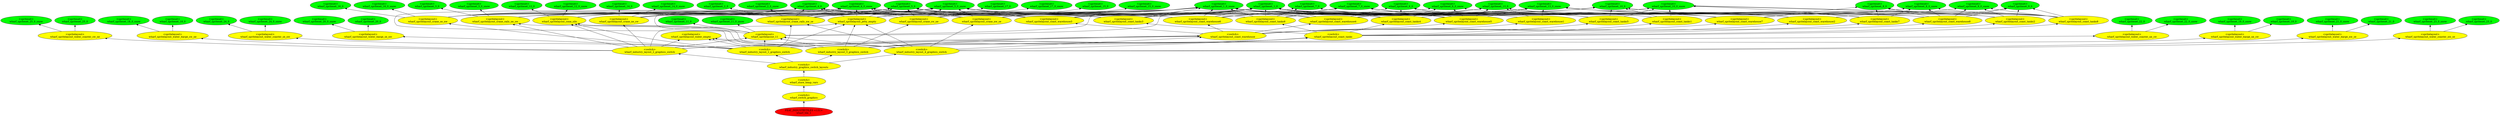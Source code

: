 digraph {
rankdir="BT"
wharf_spriteset_1_0 [fillcolor=green style="filled" label="<spriteset>\nwharf_spriteset_1_0"]
wharf_spriteset_1_0_snow [fillcolor=green style="filled" label="<spriteset>\nwharf_spriteset_1_0_snow"]
wharf_spriteset_2_0 [fillcolor=green style="filled" label="<spriteset>\nwharf_spriteset_2_0"]
wharf_spriteset_2_0_snow [fillcolor=green style="filled" label="<spriteset>\nwharf_spriteset_2_0_snow"]
wharf_spriteset_3_0 [fillcolor=green style="filled" label="<spriteset>\nwharf_spriteset_3_0"]
wharf_spriteset_3_0_snow [fillcolor=green style="filled" label="<spriteset>\nwharf_spriteset_3_0_snow"]
wharf_spriteset_4_0 [fillcolor=green style="filled" label="<spriteset>\nwharf_spriteset_4_0"]
wharf_spriteset_4_0_snow [fillcolor=green style="filled" label="<spriteset>\nwharf_spriteset_4_0_snow"]
wharf_spriteset_5_0 [fillcolor=green style="filled" label="<spriteset>\nwharf_spriteset_5_0"]
wharf_spriteset_5_0_snow [fillcolor=green style="filled" label="<spriteset>\nwharf_spriteset_5_0_snow"]
wharf_spriteset_6_0 [fillcolor=green style="filled" label="<spriteset>\nwharf_spriteset_6_0"]
wharf_spriteset_6_0_snow [fillcolor=green style="filled" label="<spriteset>\nwharf_spriteset_6_0_snow"]
wharf_spriteset_7_0 [fillcolor=green style="filled" label="<spriteset>\nwharf_spriteset_7_0"]
wharf_spriteset_7_0_snow [fillcolor=green style="filled" label="<spriteset>\nwharf_spriteset_7_0_snow"]
wharf_spriteset_8_0 [fillcolor=green style="filled" label="<spriteset>\nwharf_spriteset_8_0"]
wharf_spriteset_8_0_snow [fillcolor=green style="filled" label="<spriteset>\nwharf_spriteset_8_0_snow"]
wharf_spriteset_9_0 [fillcolor=green style="filled" label="<spriteset>\nwharf_spriteset_9_0"]
wharf_spriteset_9_0_snow [fillcolor=green style="filled" label="<spriteset>\nwharf_spriteset_9_0_snow"]
wharf_spriteset_10_0 [fillcolor=green style="filled" label="<spriteset>\nwharf_spriteset_10_0"]
wharf_spriteset_10_0_snow [fillcolor=green style="filled" label="<spriteset>\nwharf_spriteset_10_0_snow"]
wharf_spriteset_11_0 [fillcolor=green style="filled" label="<spriteset>\nwharf_spriteset_11_0"]
wharf_spriteset_11_0_snow [fillcolor=green style="filled" label="<spriteset>\nwharf_spriteset_11_0_snow"]
wharf_spriteset_12_0 [fillcolor=green style="filled" label="<spriteset>\nwharf_spriteset_12_0"]
wharf_spriteset_12_0_snow [fillcolor=green style="filled" label="<spriteset>\nwharf_spriteset_12_0_snow"]
wharf_spriteset_13_0 [fillcolor=green style="filled" label="<spriteset>\nwharf_spriteset_13_0"]
wharf_spriteset_13_0_snow [fillcolor=green style="filled" label="<spriteset>\nwharf_spriteset_13_0_snow"]
wharf_spriteset_14_0 [fillcolor=green style="filled" label="<spriteset>\nwharf_spriteset_14_0"]
wharf_spriteset_14_0_snow [fillcolor=green style="filled" label="<spriteset>\nwharf_spriteset_14_0_snow"]
wharf_spriteset_15_0 [fillcolor=green style="filled" label="<spriteset>\nwharf_spriteset_15_0"]
wharf_spriteset_15_0_snow [fillcolor=green style="filled" label="<spriteset>\nwharf_spriteset_15_0_snow"]
wharf_spriteset_16_0 [fillcolor=green style="filled" label="<spriteset>\nwharf_spriteset_16_0"]
wharf_spriteset_16_0_snow [fillcolor=green style="filled" label="<spriteset>\nwharf_spriteset_16_0_snow"]
wharf_spriteset_17_0 [fillcolor=green style="filled" label="<spriteset>\nwharf_spriteset_17_0"]
wharf_spriteset_17_0_snow [fillcolor=green style="filled" label="<spriteset>\nwharf_spriteset_17_0_snow"]
wharf_spriteset_18_0 [fillcolor=green style="filled" label="<spriteset>\nwharf_spriteset_18_0"]
wharf_spriteset_18_0_snow [fillcolor=green style="filled" label="<spriteset>\nwharf_spriteset_18_0_snow"]
wharf_spriteset_19_0 [fillcolor=green style="filled" label="<spriteset>\nwharf_spriteset_19_0"]
wharf_spriteset_19_0_snow [fillcolor=green style="filled" label="<spriteset>\nwharf_spriteset_19_0_snow"]
wharf_spriteset_20_0 [fillcolor=green style="filled" label="<spriteset>\nwharf_spriteset_20_0"]
wharf_spriteset_20_0_snow [fillcolor=green style="filled" label="<spriteset>\nwharf_spriteset_20_0_snow"]
wharf_spriteset_21_0 [fillcolor=green style="filled" label="<spriteset>\nwharf_spriteset_21_0"]
wharf_spriteset_21_0_snow [fillcolor=green style="filled" label="<spriteset>\nwharf_spriteset_21_0_snow"]
wharf_spriteset_22_0 [fillcolor=green style="filled" label="<spriteset>\nwharf_spriteset_22_0"]
wharf_spriteset_22_0_snow [fillcolor=green style="filled" label="<spriteset>\nwharf_spriteset_22_0_snow"]
wharf_spriteset_23_0 [fillcolor=green style="filled" label="<spriteset>\nwharf_spriteset_23_0"]
wharf_spriteset_23_0_snow [fillcolor=green style="filled" label="<spriteset>\nwharf_spriteset_23_0_snow"]
wharf_spriteset_24_0 [fillcolor=green style="filled" label="<spriteset>\nwharf_spriteset_24_0"]
wharf_spriteset_24_0_snow [fillcolor=green style="filled" label="<spriteset>\nwharf_spriteset_24_0_snow"]
wharf_spriteset_25_0 [fillcolor=green style="filled" label="<spriteset>\nwharf_spriteset_25_0"]
wharf_spriteset_25_0_snow [fillcolor=green style="filled" label="<spriteset>\nwharf_spriteset_25_0_snow"]
wharf_spritelayout_crane_rails_nw_se [fillcolor=yellow style="filled" label="<spritelayout>\nwharf_spritelayout_crane_rails_nw_se"]
wharf_spritelayout_crane_rails_ne_sw [fillcolor=yellow style="filled" label="<spritelayout>\nwharf_spritelayout_crane_rails_ne_sw"]
wharf_spritelayout_11 [fillcolor=yellow style="filled" label="<spritelayout>\nwharf_spritelayout_11"]
wharf_spritelayout_water_barge_sw_ne [fillcolor=yellow style="filled" label="<spritelayout>\nwharf_spritelayout_water_barge_sw_ne"]
wharf_spritelayout_water_barge_ne_sw [fillcolor=yellow style="filled" label="<spritelayout>\nwharf_spritelayout_water_barge_ne_sw"]
wharf_spritelayout_water_barge_se_nw [fillcolor=yellow style="filled" label="<spritelayout>\nwharf_spritelayout_water_barge_se_nw"]
wharf_spritelayout_water_barge_nw_se [fillcolor=yellow style="filled" label="<spritelayout>\nwharf_spritelayout_water_barge_nw_se"]
wharf_spritelayout_water_empty [fillcolor=yellow style="filled" label="<spritelayout>\nwharf_spritelayout_water_empty"]
wharf_spritelayout_water_coaster_ne_sw [fillcolor=yellow style="filled" label="<spritelayout>\nwharf_spritelayout_water_coaster_ne_sw"]
wharf_spritelayout_water_coaster_nw_se [fillcolor=yellow style="filled" label="<spritelayout>\nwharf_spritelayout_water_coaster_nw_se"]
wharf_spritelayout_water_coaster_se_nw [fillcolor=yellow style="filled" label="<spritelayout>\nwharf_spritelayout_water_coaster_se_nw"]
wharf_spritelayout_water_coaster_sw_ne [fillcolor=yellow style="filled" label="<spritelayout>\nwharf_spritelayout_water_coaster_sw_ne"]
wharf_spritelayout_cone_silo [fillcolor=yellow style="filled" label="<spritelayout>\nwharf_spritelayout_cone_silo"]
wharf_spritelayout_crane_nw_se [fillcolor=yellow style="filled" label="<spritelayout>\nwharf_spritelayout_crane_nw_se"]
wharf_spritelayout_crane_sw_ne [fillcolor=yellow style="filled" label="<spritelayout>\nwharf_spritelayout_crane_sw_ne"]
wharf_spritelayout_crane_ne_sw [fillcolor=yellow style="filled" label="<spritelayout>\nwharf_spritelayout_crane_ne_sw"]
wharf_spritelayout_crane_se_nw [fillcolor=yellow style="filled" label="<spritelayout>\nwharf_spritelayout_crane_se_nw"]
wharf_spritelayout_jetty_empty [fillcolor=yellow style="filled" label="<spritelayout>\nwharf_spritelayout_jetty_empty"]
wharf_spritelayout_coast_tanks1 [fillcolor=yellow style="filled" label="<spritelayout>\nwharf_spritelayout_coast_tanks1"]
wharf_spritelayout_coast_tanks2 [fillcolor=yellow style="filled" label="<spritelayout>\nwharf_spritelayout_coast_tanks2"]
wharf_spritelayout_coast_tanks3 [fillcolor=yellow style="filled" label="<spritelayout>\nwharf_spritelayout_coast_tanks3"]
wharf_spritelayout_coast_tanks4 [fillcolor=yellow style="filled" label="<spritelayout>\nwharf_spritelayout_coast_tanks4"]
wharf_spritelayout_coast_tanks5 [fillcolor=yellow style="filled" label="<spritelayout>\nwharf_spritelayout_coast_tanks5"]
wharf_spritelayout_coast_tanks6 [fillcolor=yellow style="filled" label="<spritelayout>\nwharf_spritelayout_coast_tanks6"]
wharf_spritelayout_coast_tanks7 [fillcolor=yellow style="filled" label="<spritelayout>\nwharf_spritelayout_coast_tanks7"]
wharf_spritelayout_coast_tanks8 [fillcolor=yellow style="filled" label="<spritelayout>\nwharf_spritelayout_coast_tanks8"]
wharf_spritelayout_coast_warehouse1 [fillcolor=yellow style="filled" label="<spritelayout>\nwharf_spritelayout_coast_warehouse1"]
wharf_spritelayout_coast_warehouse2 [fillcolor=yellow style="filled" label="<spritelayout>\nwharf_spritelayout_coast_warehouse2"]
wharf_spritelayout_coast_warehouse3 [fillcolor=yellow style="filled" label="<spritelayout>\nwharf_spritelayout_coast_warehouse3"]
wharf_spritelayout_coast_warehouse4 [fillcolor=yellow style="filled" label="<spritelayout>\nwharf_spritelayout_coast_warehouse4"]
wharf_spritelayout_coast_warehouse5 [fillcolor=yellow style="filled" label="<spritelayout>\nwharf_spritelayout_coast_warehouse5"]
wharf_spritelayout_coast_warehouse6 [fillcolor=yellow style="filled" label="<spritelayout>\nwharf_spritelayout_coast_warehouse6"]
wharf_spritelayout_coast_warehouse7 [fillcolor=yellow style="filled" label="<spritelayout>\nwharf_spritelayout_coast_warehouse7"]
wharf_spritelayout_coast_warehouse8 [fillcolor=yellow style="filled" label="<spritelayout>\nwharf_spritelayout_coast_warehouse8"]
wharf_spritelayout_coast_tanks [fillcolor=yellow style="filled" label="<switch>\nwharf_spritelayout_coast_tanks"]
wharf_spritelayout_coast_warehouse [fillcolor=yellow style="filled" label="<switch>\nwharf_spritelayout_coast_warehouse"]
wharf_industry_layout_1_graphics_switch [fillcolor=yellow style="filled" label="<switch>\nwharf_industry_layout_1_graphics_switch"]
wharf_industry_layout_2_graphics_switch [fillcolor=yellow style="filled" label="<switch>\nwharf_industry_layout_2_graphics_switch"]
wharf_industry_layout_3_graphics_switch [fillcolor=yellow style="filled" label="<switch>\nwharf_industry_layout_3_graphics_switch"]
wharf_industry_layout_4_graphics_switch [fillcolor=yellow style="filled" label="<switch>\nwharf_industry_layout_4_graphics_switch"]
wharf_industry_graphics_switch_layouts [fillcolor=yellow style="filled" label="<switch>\nwharf_industry_graphics_switch_layouts"]
wharf_store_temp_vars [fillcolor=yellow style="filled" label="<switch>\nwharf_store_temp_vars"]
wharf_switch_graphics [fillcolor=yellow style="filled" label="<switch>\nwharf_switch_graphics"]
wharf_tile_1 [fillcolor=red style="filled" label="FEAT_INDUSTRYTILES <131>\nwharf_tile_1"]
wharf_spritelayout_coast_warehouse8->wharf_spriteset_13_0_snow
wharf_spritelayout_crane_nw_se->wharf_spriteset_5_0
wharf_spritelayout_coast_tanks6->wharf_spriteset_4_0_snow
wharf_spritelayout_jetty_empty->wharf_spriteset_4_0_snow
wharf_spritelayout_coast_tanks8->wharf_spriteset_1_0_snow
wharf_spritelayout_crane_se_nw->wharf_spriteset_1_0_snow
wharf_spritelayout_coast_warehouse7->wharf_spriteset_8_0
wharf_spritelayout_crane_rails_nw_se->wharf_spriteset_2_0
wharf_spritelayout_coast_tanks4->wharf_spriteset_1_0
wharf_spritelayout_coast_warehouse7->wharf_spriteset_13_0
wharf_spritelayout_coast_tanks2->wharf_spriteset_9_0
wharf_spritelayout_coast_tanks6->wharf_spriteset_1_0
wharf_spritelayout_crane_nw_se->wharf_spriteset_4_0_snow
wharf_spritelayout_water_coaster_se_nw->wharf_spriteset_24_0
wharf_industry_layout_3_graphics_switch->wharf_spritelayout_cone_silo
wharf_industry_layout_1_graphics_switch->wharf_spritelayout_crane_rails_nw_se
wharf_spritelayout_crane_sw_ne->wharf_spriteset_1_0
wharf_industry_layout_1_graphics_switch->wharf_spritelayout_coast_tanks
wharf_spritelayout_coast_tanks6->wharf_spriteset_7_0_snow
wharf_spritelayout_crane_rails_ne_sw->wharf_spriteset_4_0
wharf_spritelayout_crane_rails_nw_se->wharf_spriteset_1_0_snow
wharf_spritelayout_coast_warehouse5->wharf_spriteset_1_0_snow
wharf_spritelayout_coast_warehouse5->wharf_spriteset_1_0
wharf_spritelayout_coast_warehouse3->wharf_spriteset_5_0_snow
wharf_spritelayout_coast_tanks1->wharf_spriteset_10_0_snow
wharf_spritelayout_11->wharf_spriteset_4_0_snow
wharf_spritelayout_coast_tanks->wharf_spritelayout_coast_tanks7
wharf_spritelayout_coast_warehouse5->wharf_spriteset_7_0_snow
wharf_spritelayout_coast_warehouse3->wharf_spriteset_5_0
wharf_spritelayout_jetty_empty->wharf_spriteset_5_0
wharf_industry_layout_3_graphics_switch->wharf_spritelayout_water_barge_ne_sw
wharf_industry_layout_3_graphics_switch->wharf_spritelayout_coast_tanks
wharf_spritelayout_coast_tanks3->wharf_spriteset_10_0
wharf_spritelayout_coast_tanks6->wharf_spriteset_10_0
wharf_industry_layout_2_graphics_switch->wharf_spritelayout_crane_ne_sw
wharf_industry_layout_4_graphics_switch->wharf_spritelayout_water_empty
wharf_spritelayout_jetty_empty->wharf_spriteset_5_0_snow
wharf_spritelayout_crane_se_nw->wharf_spriteset_16_0_snow
wharf_spritelayout_coast_tanks7->wharf_spriteset_1_0
wharf_spritelayout_coast_warehouse->wharf_spritelayout_coast_warehouse8
wharf_spritelayout_coast_warehouse1->wharf_spriteset_13_0
wharf_industry_layout_3_graphics_switch->wharf_spritelayout_crane_rails_ne_sw
wharf_industry_layout_2_graphics_switch->wharf_spritelayout_crane_rails_ne_sw
wharf_spritelayout_coast_warehouse8->wharf_spriteset_1_0
wharf_spritelayout_water_coaster_nw_se->wharf_spriteset_23_0_snow
wharf_industry_layout_2_graphics_switch->wharf_spritelayout_jetty_empty
wharf_spritelayout_coast_tanks7->wharf_spriteset_10_0_snow
wharf_spritelayout_coast_warehouse8->wharf_spriteset_8_0
wharf_spritelayout_cone_silo->wharf_spriteset_5_0_snow
wharf_spritelayout_coast_warehouse5->wharf_spriteset_6_0
wharf_spritelayout_cone_silo->wharf_spriteset_4_0
wharf_spritelayout_coast_warehouse->wharf_spritelayout_coast_warehouse1
wharf_spritelayout_coast_tanks1->wharf_spriteset_1_0_snow
wharf_spritelayout_coast_warehouse4->wharf_spriteset_13_0
wharf_spritelayout_coast_warehouse6->wharf_spriteset_13_0_snow
wharf_spritelayout_crane_ne_sw->wharf_spriteset_4_0_snow
wharf_spritelayout_coast_tanks->wharf_spritelayout_coast_tanks8
wharf_spritelayout_cone_silo->wharf_spriteset_5_0
wharf_spritelayout_coast_warehouse2->wharf_spriteset_9_0
wharf_spritelayout_crane_sw_ne->wharf_spriteset_17_0
wharf_industry_graphics_switch_layouts->wharf_industry_layout_1_graphics_switch
wharf_spritelayout_coast_tanks3->wharf_spriteset_5_0
wharf_spritelayout_coast_tanks1->wharf_spriteset_10_0
wharf_spritelayout_coast_tanks5->wharf_spriteset_6_0_snow
wharf_spritelayout_water_coaster_ne_sw->wharf_spriteset_22_0_snow
wharf_spritelayout_crane_ne_sw->wharf_spriteset_14_0_snow
wharf_spritelayout_coast_tanks5->wharf_spriteset_10_0
wharf_spritelayout_cone_silo->wharf_spriteset_4_0_snow
wharf_spritelayout_coast_tanks3->wharf_spriteset_5_0_snow
wharf_spritelayout_coast_tanks8->wharf_spriteset_9_0
wharf_spritelayout_11->wharf_spriteset_1_0
wharf_industry_layout_2_graphics_switch->wharf_spritelayout_coast_warehouse
wharf_spritelayout_water_barge_sw_ne->wharf_spriteset_18_0
wharf_spritelayout_cone_silo->wharf_spriteset_1_0
wharf_spritelayout_water_barge_sw_ne->wharf_spriteset_18_0_snow
wharf_industry_layout_4_graphics_switch->wharf_spritelayout_coast_warehouse
wharf_spritelayout_crane_ne_sw->wharf_spriteset_5_0
wharf_spritelayout_coast_tanks5->wharf_spriteset_7_0_snow
wharf_industry_layout_4_graphics_switch->wharf_spritelayout_11
wharf_spritelayout_coast_tanks6->wharf_spriteset_4_0
wharf_spritelayout_crane_rails_nw_se->wharf_spriteset_1_0
wharf_spritelayout_coast_tanks3->wharf_spriteset_1_0_snow
wharf_spritelayout_coast_warehouse4->wharf_spriteset_5_0
wharf_spritelayout_coast_tanks8->wharf_spriteset_10_0_snow
wharf_spritelayout_coast_tanks6->wharf_spriteset_7_0
wharf_spritelayout_coast_tanks4->wharf_spriteset_5_0_snow
wharf_spritelayout_crane_sw_ne->wharf_spriteset_5_0
wharf_spritelayout_crane_nw_se->wharf_spriteset_15_0
wharf_tile_1->wharf_switch_graphics
wharf_spritelayout_coast_warehouse6->wharf_spriteset_7_0
wharf_spritelayout_coast_warehouse4->wharf_spriteset_6_0
wharf_industry_graphics_switch_layouts->wharf_industry_layout_2_graphics_switch
wharf_spritelayout_coast_tanks4->wharf_spriteset_1_0_snow
wharf_spritelayout_crane_sw_ne->wharf_spriteset_5_0_snow
wharf_spritelayout_water_barge_nw_se->wharf_spriteset_21_0
wharf_spritelayout_crane_se_nw->wharf_spriteset_4_0
wharf_spritelayout_coast_warehouse3->wharf_spriteset_4_0
wharf_spritelayout_coast_warehouse4->wharf_spriteset_6_0_snow
wharf_spritelayout_coast_tanks4->wharf_spriteset_10_0
wharf_spritelayout_coast_tanks->wharf_spritelayout_coast_tanks4
wharf_spritelayout_coast_warehouse1->wharf_spriteset_13_0_snow
wharf_spritelayout_coast_tanks1->wharf_spriteset_1_0
wharf_spritelayout_crane_rails_ne_sw->wharf_spriteset_1_0_snow
wharf_spritelayout_crane_nw_se->wharf_spriteset_1_0_snow
wharf_spritelayout_coast_tanks8->wharf_spriteset_9_0_snow
wharf_industry_layout_1_graphics_switch->wharf_spritelayout_crane_se_nw
wharf_spritelayout_coast_tanks->wharf_spritelayout_coast_tanks6
wharf_spritelayout_crane_se_nw->wharf_spriteset_5_0_snow
wharf_spritelayout_coast_warehouse->wharf_spritelayout_coast_warehouse4
wharf_spritelayout_crane_rails_ne_sw->wharf_spriteset_1_0
wharf_industry_layout_4_graphics_switch->wharf_spritelayout_crane_nw_se
wharf_spritelayout_crane_se_nw->wharf_spriteset_1_0
wharf_spritelayout_coast_warehouse6->wharf_spriteset_1_0_snow
wharf_spritelayout_crane_rails_ne_sw->wharf_spriteset_4_0_snow
wharf_spritelayout_coast_tanks5->wharf_spriteset_1_0_snow
wharf_spritelayout_11->wharf_spriteset_11_0_snow
wharf_spritelayout_coast_warehouse6->wharf_spriteset_7_0_snow
wharf_store_temp_vars->wharf_industry_graphics_switch_layouts
wharf_spritelayout_cone_silo->wharf_spriteset_1_0_snow
wharf_spritelayout_coast_tanks2->wharf_spriteset_1_0
wharf_spritelayout_coast_warehouse7->wharf_spriteset_8_0_snow
wharf_spritelayout_coast_warehouse->wharf_spritelayout_coast_warehouse6
wharf_spritelayout_coast_warehouse7->wharf_spriteset_1_0_snow
wharf_industry_layout_3_graphics_switch->wharf_spritelayout_crane_sw_ne
wharf_spritelayout_coast_warehouse->wharf_spritelayout_coast_warehouse7
wharf_spritelayout_crane_sw_ne->wharf_spriteset_17_0_snow
wharf_industry_layout_3_graphics_switch->wharf_spritelayout_water_coaster_ne_sw
wharf_spritelayout_water_coaster_sw_ne->wharf_spriteset_25_0_snow
wharf_spritelayout_crane_nw_se->wharf_spriteset_5_0_snow
wharf_spritelayout_coast_warehouse6->wharf_spriteset_4_0_snow
wharf_spritelayout_water_coaster_ne_sw->wharf_spriteset_22_0
wharf_spritelayout_coast_tanks5->wharf_spriteset_6_0
wharf_spritelayout_water_barge_nw_se->wharf_spriteset_21_0_snow
wharf_industry_layout_3_graphics_switch->wharf_spritelayout_jetty_empty
wharf_spritelayout_crane_ne_sw->wharf_spriteset_14_0
wharf_spritelayout_coast_tanks6->wharf_spriteset_10_0_snow
wharf_industry_layout_4_graphics_switch->wharf_spritelayout_water_coaster_nw_se
wharf_spritelayout_coast_tanks5->wharf_spriteset_7_0
wharf_industry_layout_2_graphics_switch->wharf_spritelayout_water_coaster_sw_ne
wharf_spritelayout_crane_rails_nw_se->wharf_spriteset_5_0
wharf_spritelayout_water_barge_se_nw->wharf_spriteset_20_0_snow
wharf_spritelayout_coast_warehouse8->wharf_spriteset_9_0
wharf_spritelayout_crane_ne_sw->wharf_spriteset_1_0_snow
wharf_spritelayout_coast_tanks7->wharf_spriteset_8_0
wharf_spritelayout_coast_warehouse7->wharf_spriteset_1_0
wharf_spritelayout_crane_rails_nw_se->wharf_spriteset_5_0_snow
wharf_spritelayout_coast_warehouse1->wharf_spriteset_1_0
wharf_spritelayout_crane_rails_nw_se->wharf_spriteset_2_0_snow
wharf_industry_layout_1_graphics_switch->wharf_spritelayout_water_barge_se_nw
wharf_spritelayout_water_barge_ne_sw->wharf_spriteset_19_0
wharf_spritelayout_coast_warehouse2->wharf_spriteset_13_0
wharf_spritelayout_cone_silo->wharf_spriteset_12_0_snow
wharf_spritelayout_crane_ne_sw->wharf_spriteset_1_0
wharf_spritelayout_coast_tanks7->wharf_spriteset_10_0
wharf_spritelayout_coast_tanks5->wharf_spriteset_1_0
wharf_spritelayout_coast_warehouse5->wharf_spriteset_7_0
wharf_spritelayout_coast_warehouse6->wharf_spriteset_4_0
wharf_spritelayout_crane_rails_nw_se->wharf_spriteset_4_0
wharf_spritelayout_coast_tanks7->wharf_spriteset_1_0_snow
wharf_spritelayout_jetty_empty->wharf_spriteset_1_0_snow
wharf_spritelayout_crane_sw_ne->wharf_spriteset_1_0_snow
wharf_switch_graphics->wharf_store_temp_vars
wharf_spritelayout_11->wharf_spriteset_4_0
wharf_industry_layout_4_graphics_switch->wharf_spritelayout_water_barge_nw_se
wharf_spritelayout_coast_warehouse5->wharf_spriteset_13_0
wharf_spritelayout_water_coaster_se_nw->wharf_spriteset_24_0_snow
wharf_spritelayout_coast_tanks3->wharf_spriteset_4_0
wharf_spritelayout_crane_nw_se->wharf_spriteset_1_0
wharf_spritelayout_coast_tanks->wharf_spritelayout_coast_tanks2
wharf_spritelayout_coast_tanks3->wharf_spriteset_1_0
wharf_spritelayout_crane_rails_ne_sw->wharf_spriteset_3_0
wharf_spritelayout_crane_nw_se->wharf_spriteset_4_0
wharf_industry_layout_4_graphics_switch->wharf_spritelayout_jetty_empty
wharf_spritelayout_coast_warehouse6->wharf_spriteset_1_0
wharf_spritelayout_coast_warehouse3->wharf_spriteset_13_0
wharf_spritelayout_coast_warehouse3->wharf_spriteset_1_0_snow
wharf_spritelayout_coast_warehouse8->wharf_spriteset_9_0_snow
wharf_spritelayout_coast_warehouse->wharf_spritelayout_coast_warehouse5
wharf_spritelayout_coast_tanks4->wharf_spriteset_10_0_snow
wharf_spritelayout_coast_warehouse5->wharf_spriteset_13_0_snow
wharf_spritelayout_crane_sw_ne->wharf_spriteset_4_0_snow
wharf_spritelayout_coast_tanks8->wharf_spriteset_8_0_snow
wharf_industry_graphics_switch_layouts->wharf_industry_layout_4_graphics_switch
wharf_industry_layout_3_graphics_switch->wharf_spritelayout_water_empty
wharf_spritelayout_coast_warehouse8->wharf_spriteset_8_0_snow
wharf_spritelayout_coast_warehouse8->wharf_spriteset_1_0_snow
wharf_spritelayout_coast_warehouse3->wharf_spriteset_1_0
wharf_spritelayout_coast_warehouse5->wharf_spriteset_6_0_snow
wharf_spritelayout_coast_tanks2->wharf_spriteset_9_0_snow
wharf_spritelayout_coast_warehouse4->wharf_spriteset_13_0_snow
wharf_spritelayout_coast_warehouse2->wharf_spriteset_9_0_snow
wharf_industry_layout_2_graphics_switch->wharf_spritelayout_water_barge_sw_ne
wharf_industry_layout_4_graphics_switch->wharf_spritelayout_coast_tanks
wharf_spritelayout_coast_warehouse3->wharf_spriteset_4_0_snow
wharf_spritelayout_coast_warehouse7->wharf_spriteset_13_0_snow
wharf_spritelayout_coast_tanks8->wharf_spriteset_1_0
wharf_spritelayout_crane_rails_ne_sw->wharf_spriteset_5_0_snow
wharf_spritelayout_water_coaster_nw_se->wharf_spriteset_23_0
wharf_spritelayout_coast_warehouse->wharf_spritelayout_coast_warehouse2
wharf_spritelayout_coast_warehouse2->wharf_spriteset_1_0
wharf_spritelayout_water_barge_se_nw->wharf_spriteset_20_0
wharf_industry_layout_2_graphics_switch->wharf_spritelayout_water_empty
wharf_spritelayout_coast_warehouse4->wharf_spriteset_1_0
wharf_spritelayout_crane_rails_ne_sw->wharf_spriteset_5_0
wharf_industry_layout_1_graphics_switch->wharf_spritelayout_water_coaster_se_nw
wharf_spritelayout_coast_warehouse6->wharf_spriteset_13_0
wharf_spritelayout_water_barge_ne_sw->wharf_spriteset_19_0_snow
wharf_industry_layout_1_graphics_switch->wharf_spritelayout_coast_warehouse
wharf_spritelayout_coast_warehouse4->wharf_spriteset_5_0_snow
wharf_industry_layout_3_graphics_switch->wharf_spritelayout_coast_warehouse
wharf_spritelayout_11->wharf_spriteset_11_0
wharf_industry_graphics_switch_layouts->wharf_industry_layout_3_graphics_switch
wharf_spritelayout_coast_warehouse4->wharf_spriteset_1_0_snow
wharf_industry_layout_2_graphics_switch->wharf_spritelayout_coast_tanks
wharf_spritelayout_crane_ne_sw->wharf_spriteset_5_0_snow
wharf_spritelayout_coast_tanks3->wharf_spriteset_4_0_snow
wharf_spritelayout_coast_warehouse3->wharf_spriteset_13_0_snow
wharf_spritelayout_coast_warehouse2->wharf_spriteset_1_0_snow
wharf_spritelayout_water_coaster_sw_ne->wharf_spriteset_25_0
wharf_spritelayout_coast_warehouse8->wharf_spriteset_13_0
wharf_spritelayout_coast_tanks3->wharf_spriteset_10_0_snow
wharf_spritelayout_coast_tanks2->wharf_spriteset_10_0_snow
wharf_industry_layout_3_graphics_switch->wharf_spritelayout_11
wharf_spritelayout_coast_tanks7->wharf_spriteset_8_0_snow
wharf_spritelayout_coast_warehouse2->wharf_spriteset_13_0_snow
wharf_spritelayout_coast_tanks4->wharf_spriteset_6_0
wharf_industry_layout_1_graphics_switch->wharf_spritelayout_water_empty
wharf_spritelayout_coast_tanks->wharf_spritelayout_coast_tanks5
wharf_spritelayout_coast_warehouse1->wharf_spriteset_1_0_snow
wharf_spritelayout_coast_tanks4->wharf_spriteset_5_0
wharf_spritelayout_coast_tanks4->wharf_spriteset_6_0_snow
wharf_spritelayout_coast_tanks->wharf_spritelayout_coast_tanks1
wharf_spritelayout_crane_rails_nw_se->wharf_spriteset_4_0_snow
wharf_spritelayout_cone_silo->wharf_spriteset_12_0
wharf_spritelayout_11->wharf_spriteset_1_0_snow
wharf_spritelayout_coast_tanks2->wharf_spriteset_1_0_snow
wharf_industry_layout_4_graphics_switch->wharf_spritelayout_cone_silo
wharf_industry_layout_1_graphics_switch->wharf_spritelayout_jetty_empty
wharf_spritelayout_coast_warehouse->wharf_spritelayout_coast_warehouse3
wharf_spritelayout_coast_tanks2->wharf_spriteset_10_0
wharf_spritelayout_jetty_empty->wharf_spriteset_1_0
wharf_industry_layout_2_graphics_switch->wharf_spritelayout_cone_silo
wharf_spritelayout_crane_se_nw->wharf_spriteset_5_0
wharf_industry_layout_1_graphics_switch->wharf_spritelayout_cone_silo
wharf_spritelayout_coast_tanks6->wharf_spriteset_1_0_snow
wharf_spritelayout_jetty_empty->wharf_spriteset_4_0
wharf_spritelayout_crane_rails_ne_sw->wharf_spriteset_3_0_snow
wharf_spritelayout_crane_se_nw->wharf_spriteset_4_0_snow
wharf_spritelayout_coast_tanks->wharf_spritelayout_coast_tanks3
wharf_spritelayout_crane_se_nw->wharf_spriteset_16_0
wharf_spritelayout_coast_tanks8->wharf_spriteset_8_0
wharf_industry_layout_4_graphics_switch->wharf_spritelayout_crane_rails_nw_se
wharf_spritelayout_coast_tanks5->wharf_spriteset_10_0_snow
wharf_spritelayout_crane_nw_se->wharf_spriteset_15_0_snow
wharf_spritelayout_crane_ne_sw->wharf_spriteset_4_0
wharf_industry_layout_1_graphics_switch->wharf_spritelayout_11
wharf_spritelayout_coast_tanks8->wharf_spriteset_10_0
wharf_industry_layout_2_graphics_switch->wharf_spritelayout_11
wharf_spritelayout_crane_sw_ne->wharf_spriteset_4_0
}
